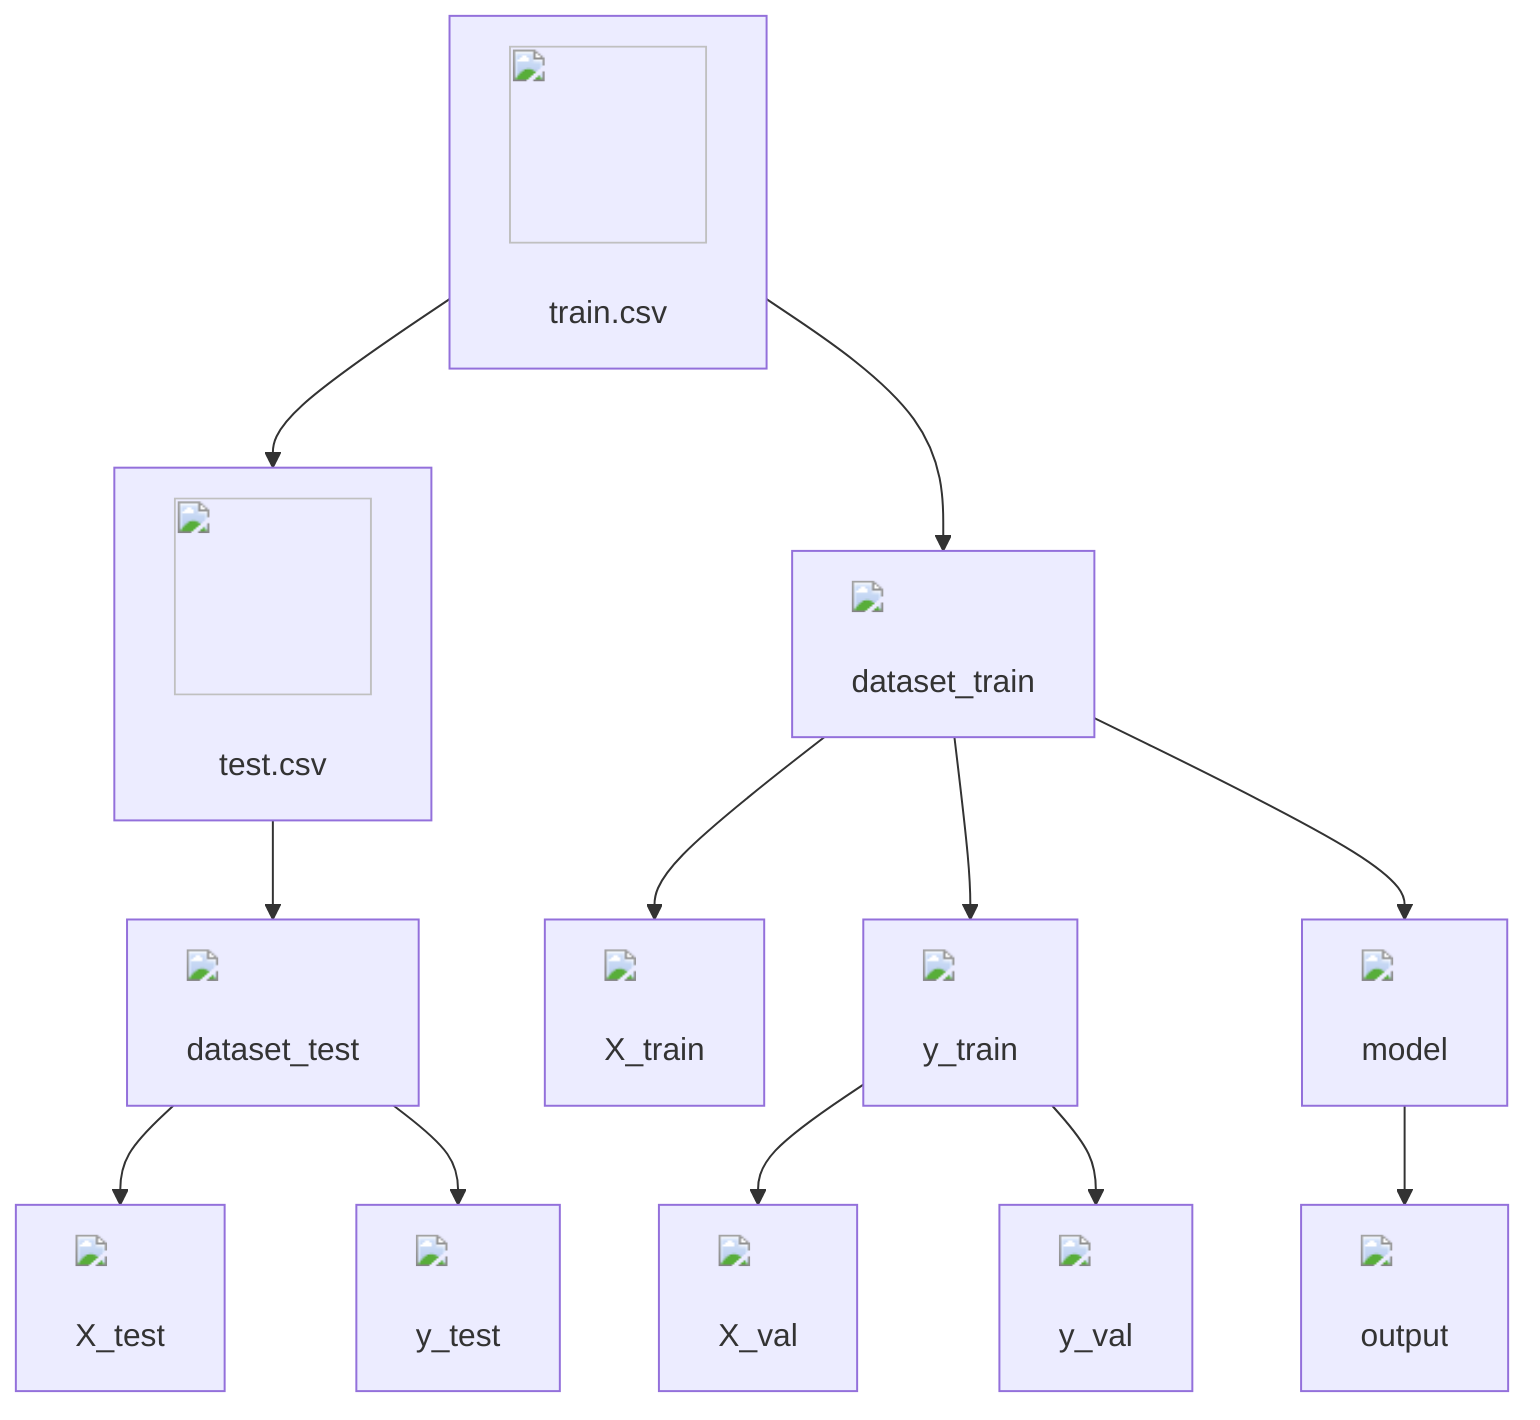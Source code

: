 graph TD;
    A["<img src='icons/file.svg' width=100 height=100/> <br/> train.csv"] --> B["<img src='icons/file.svg' width=100 height=100/> <br/> test.csv"];
    A --> C["<img src='dummy_plots/barplot_template.svg'/> <br/> dataset_train"];
    B --> D["<img src='dummy_plots/barplot_template.svg'/> <br/> dataset_test"];
    C --> E["<img src='dummy_plots/barplot_template.svg'/> <br/> X_train"];
    C --> F["<img src='dummy_plots/barplot_template.svg'/> <br/> y_train"];
    F --> G["<img src='dummy_plots/barplot_template.svg'/> <br/> X_val"];
    F --> H["<img src='dummy_plots/barplot_template.svg'/> <br/> y_val"];
    D --> I["<img src='dummy_plots/barplot_template.svg'/> <br/> X_test"];
    D --> J["<img src='dummy_plots/barplot_template.svg'/> <br/> y_test"];
    C --> K["<img src='dummy_plots/scatter_plot_template.svg'/> <br/> model"];
    K --> L["<img src='dummy_plots/scatter_plot_template.svg'/> <br/> output"];